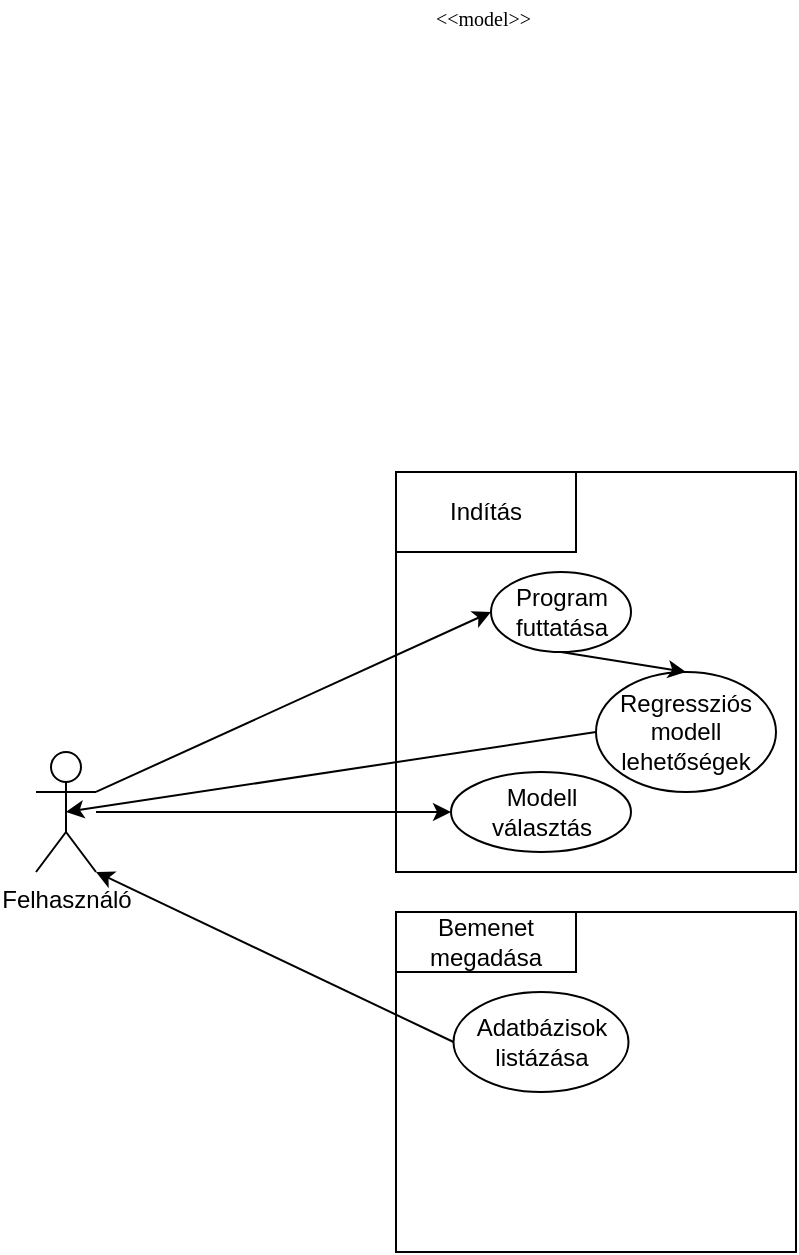 <mxfile version="14.2.3" type="github">
  <diagram name="Page-1" id="b5b7bab2-c9e2-2cf4-8b2a-24fd1a2a6d21">
    <mxGraphModel dx="1038" dy="547" grid="1" gridSize="10" guides="1" tooltips="1" connect="1" arrows="1" fold="1" page="1" pageScale="1" pageWidth="827" pageHeight="1169" background="#ffffff" math="0" shadow="0">
      <root>
        <mxCell id="0" />
        <mxCell id="1" parent="0" />
        <mxCell id="6e0c8c40b5770093-73" value="&amp;lt;&amp;lt;model&amp;gt;&amp;gt;" style="text;html=1;align=left;verticalAlign=top;spacingTop=-4;fontSize=10;fontFamily=Verdana" parent="1" vertex="1">
          <mxGeometry x="327.5" y="114.5" width="130" height="20" as="geometry" />
        </mxCell>
        <mxCell id="VDja91TDTHWUjQdQ_YD6-5" value="Felhasználó" style="shape=umlActor;verticalLabelPosition=bottom;verticalAlign=top;html=1;outlineConnect=0;" parent="1" vertex="1">
          <mxGeometry x="130" y="490" width="30" height="60" as="geometry" />
        </mxCell>
        <mxCell id="VDja91TDTHWUjQdQ_YD6-6" value="" style="whiteSpace=wrap;html=1;aspect=fixed;" parent="1" vertex="1">
          <mxGeometry x="310" y="350" width="200" height="200" as="geometry" />
        </mxCell>
        <mxCell id="VDja91TDTHWUjQdQ_YD6-7" value="Indítás" style="rounded=0;whiteSpace=wrap;html=1;" parent="1" vertex="1">
          <mxGeometry x="310" y="350" width="90" height="40" as="geometry" />
        </mxCell>
        <mxCell id="VDja91TDTHWUjQdQ_YD6-10" value="Program futtatása" style="ellipse;whiteSpace=wrap;html=1;" parent="1" vertex="1">
          <mxGeometry x="357.5" y="400" width="70" height="40" as="geometry" />
        </mxCell>
        <mxCell id="VDja91TDTHWUjQdQ_YD6-11" value="" style="endArrow=classic;html=1;entryX=0;entryY=0.5;entryDx=0;entryDy=0;exitX=1;exitY=0.333;exitDx=0;exitDy=0;exitPerimeter=0;" parent="1" source="VDja91TDTHWUjQdQ_YD6-5" target="VDja91TDTHWUjQdQ_YD6-10" edge="1">
          <mxGeometry width="50" height="50" relative="1" as="geometry">
            <mxPoint x="420" y="600" as="sourcePoint" />
            <mxPoint x="470" y="550" as="targetPoint" />
          </mxGeometry>
        </mxCell>
        <mxCell id="VDja91TDTHWUjQdQ_YD6-12" value="Regressziós modell lehetőségek" style="ellipse;whiteSpace=wrap;html=1;" parent="1" vertex="1">
          <mxGeometry x="410" y="450" width="90" height="60" as="geometry" />
        </mxCell>
        <mxCell id="VDja91TDTHWUjQdQ_YD6-13" value="" style="endArrow=classic;html=1;exitX=0.5;exitY=1;exitDx=0;exitDy=0;entryX=0.5;entryY=0;entryDx=0;entryDy=0;" parent="1" source="VDja91TDTHWUjQdQ_YD6-10" target="VDja91TDTHWUjQdQ_YD6-12" edge="1">
          <mxGeometry width="50" height="50" relative="1" as="geometry">
            <mxPoint x="420" y="600" as="sourcePoint" />
            <mxPoint x="470" y="550" as="targetPoint" />
          </mxGeometry>
        </mxCell>
        <mxCell id="VDja91TDTHWUjQdQ_YD6-14" value="" style="endArrow=classic;html=1;exitX=0;exitY=0.5;exitDx=0;exitDy=0;entryX=0.5;entryY=0.5;entryDx=0;entryDy=0;entryPerimeter=0;" parent="1" source="VDja91TDTHWUjQdQ_YD6-12" target="VDja91TDTHWUjQdQ_YD6-5" edge="1">
          <mxGeometry width="50" height="50" relative="1" as="geometry">
            <mxPoint x="420" y="600" as="sourcePoint" />
            <mxPoint x="470" y="550" as="targetPoint" />
          </mxGeometry>
        </mxCell>
        <mxCell id="VDja91TDTHWUjQdQ_YD6-17" value="Modell választás" style="ellipse;whiteSpace=wrap;html=1;" parent="1" vertex="1">
          <mxGeometry x="337.5" y="500" width="90" height="40" as="geometry" />
        </mxCell>
        <mxCell id="VDja91TDTHWUjQdQ_YD6-18" value="" style="endArrow=classic;html=1;entryX=0;entryY=0.5;entryDx=0;entryDy=0;" parent="1" source="VDja91TDTHWUjQdQ_YD6-5" target="VDja91TDTHWUjQdQ_YD6-17" edge="1">
          <mxGeometry width="50" height="50" relative="1" as="geometry">
            <mxPoint x="420" y="600" as="sourcePoint" />
            <mxPoint x="470" y="550" as="targetPoint" />
          </mxGeometry>
        </mxCell>
        <mxCell id="VDja91TDTHWUjQdQ_YD6-19" value="" style="rounded=0;whiteSpace=wrap;html=1;" parent="1" vertex="1">
          <mxGeometry x="310" y="570" width="200" height="170" as="geometry" />
        </mxCell>
        <mxCell id="VDja91TDTHWUjQdQ_YD6-21" value="Bemenet megadása" style="rounded=0;whiteSpace=wrap;html=1;" parent="1" vertex="1">
          <mxGeometry x="310" y="570" width="90" height="30" as="geometry" />
        </mxCell>
        <mxCell id="VDja91TDTHWUjQdQ_YD6-22" value="Adatbázisok listázása" style="ellipse;whiteSpace=wrap;html=1;" parent="1" vertex="1">
          <mxGeometry x="338.75" y="610" width="87.5" height="50" as="geometry" />
        </mxCell>
        <mxCell id="REEc4GssUIr_2HfboARU-1" value="" style="endArrow=classic;html=1;exitX=0;exitY=0.5;exitDx=0;exitDy=0;entryX=1;entryY=1;entryDx=0;entryDy=0;entryPerimeter=0;" edge="1" parent="1" source="VDja91TDTHWUjQdQ_YD6-22" target="VDja91TDTHWUjQdQ_YD6-5">
          <mxGeometry width="50" height="50" relative="1" as="geometry">
            <mxPoint x="390" y="570" as="sourcePoint" />
            <mxPoint x="440" y="520" as="targetPoint" />
          </mxGeometry>
        </mxCell>
      </root>
    </mxGraphModel>
  </diagram>
</mxfile>
